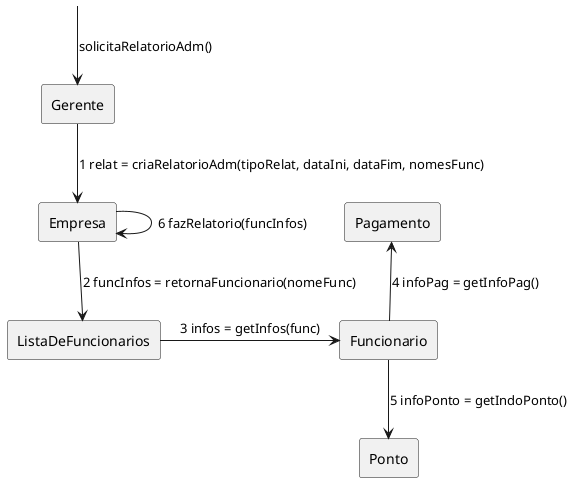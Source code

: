 @startuml
rectangle "Gerente" as gerente
'rectangle "FolhaDePagamento" as folha
rectangle "Pagamento" as pagamento
rectangle "Funcionario" as funcionario
rectangle "Empresa" as empresa
rectangle "ListaDeFuncionarios" as lista
'rectangle "Venda" as venda
rectangle "Ponto" as ponto
'rectangle "BaseDeDadosProjetos" as base
'rectangle "Projeto" as projeto
label " " as ini

ini -down-> gerente      : solicitaRelatorioAdm()
gerente -down-> empresa      : 1 relat = criaRelatorioAdm(tipoRelat, dataIni, dataFim, nomesFunc)
empresa -down-> lista        : 2 funcInfos = retornaFuncionario(nomeFunc)
lista   -right-> funcionario  : 3 infos = getInfos(func)
funcionario -up-> pagamento : 4 infoPag = getInfoPag()
funcionario -down-> ponto : 5 infoPonto = getIndoPonto()
empresa --> empresa      : 6 fazRelatorio(funcInfos)
@enduml